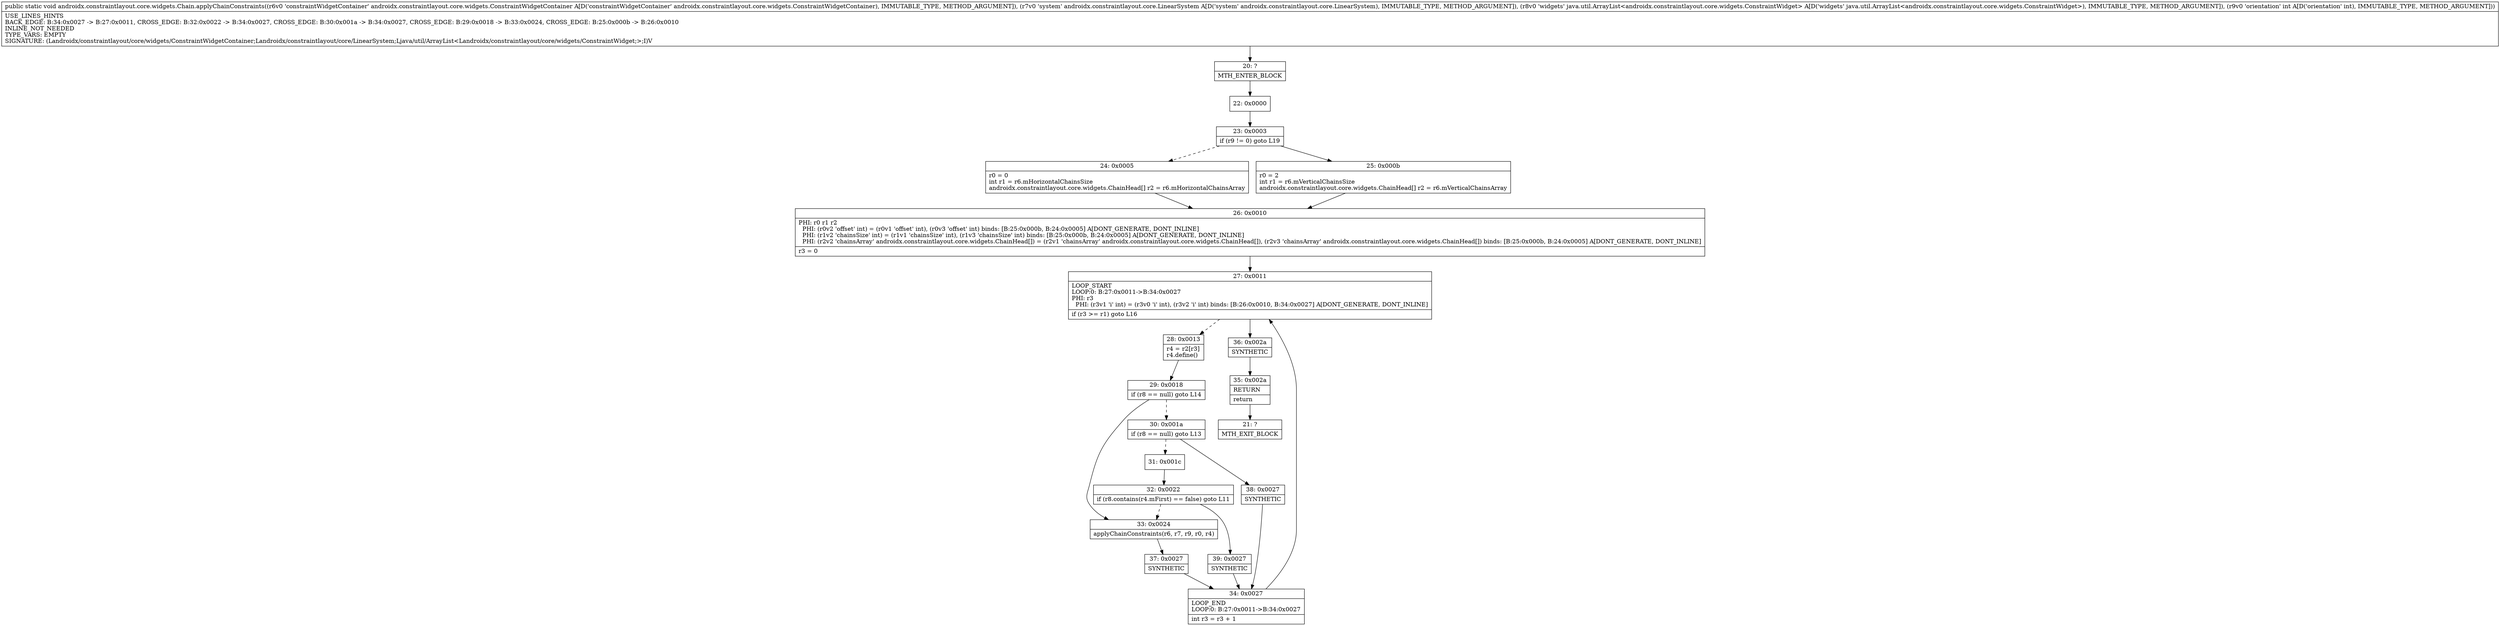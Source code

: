 digraph "CFG forandroidx.constraintlayout.core.widgets.Chain.applyChainConstraints(Landroidx\/constraintlayout\/core\/widgets\/ConstraintWidgetContainer;Landroidx\/constraintlayout\/core\/LinearSystem;Ljava\/util\/ArrayList;I)V" {
Node_20 [shape=record,label="{20\:\ ?|MTH_ENTER_BLOCK\l}"];
Node_22 [shape=record,label="{22\:\ 0x0000}"];
Node_23 [shape=record,label="{23\:\ 0x0003|if (r9 != 0) goto L19\l}"];
Node_24 [shape=record,label="{24\:\ 0x0005|r0 = 0\lint r1 = r6.mHorizontalChainsSize\landroidx.constraintlayout.core.widgets.ChainHead[] r2 = r6.mHorizontalChainsArray\l}"];
Node_26 [shape=record,label="{26\:\ 0x0010|PHI: r0 r1 r2 \l  PHI: (r0v2 'offset' int) = (r0v1 'offset' int), (r0v3 'offset' int) binds: [B:25:0x000b, B:24:0x0005] A[DONT_GENERATE, DONT_INLINE]\l  PHI: (r1v2 'chainsSize' int) = (r1v1 'chainsSize' int), (r1v3 'chainsSize' int) binds: [B:25:0x000b, B:24:0x0005] A[DONT_GENERATE, DONT_INLINE]\l  PHI: (r2v2 'chainsArray' androidx.constraintlayout.core.widgets.ChainHead[]) = (r2v1 'chainsArray' androidx.constraintlayout.core.widgets.ChainHead[]), (r2v3 'chainsArray' androidx.constraintlayout.core.widgets.ChainHead[]) binds: [B:25:0x000b, B:24:0x0005] A[DONT_GENERATE, DONT_INLINE]\l|r3 = 0\l}"];
Node_27 [shape=record,label="{27\:\ 0x0011|LOOP_START\lLOOP:0: B:27:0x0011\-\>B:34:0x0027\lPHI: r3 \l  PHI: (r3v1 'i' int) = (r3v0 'i' int), (r3v2 'i' int) binds: [B:26:0x0010, B:34:0x0027] A[DONT_GENERATE, DONT_INLINE]\l|if (r3 \>= r1) goto L16\l}"];
Node_28 [shape=record,label="{28\:\ 0x0013|r4 = r2[r3]\lr4.define()\l}"];
Node_29 [shape=record,label="{29\:\ 0x0018|if (r8 == null) goto L14\l}"];
Node_30 [shape=record,label="{30\:\ 0x001a|if (r8 == null) goto L13\l}"];
Node_31 [shape=record,label="{31\:\ 0x001c}"];
Node_32 [shape=record,label="{32\:\ 0x0022|if (r8.contains(r4.mFirst) == false) goto L11\l}"];
Node_39 [shape=record,label="{39\:\ 0x0027|SYNTHETIC\l}"];
Node_34 [shape=record,label="{34\:\ 0x0027|LOOP_END\lLOOP:0: B:27:0x0011\-\>B:34:0x0027\l|int r3 = r3 + 1\l}"];
Node_38 [shape=record,label="{38\:\ 0x0027|SYNTHETIC\l}"];
Node_33 [shape=record,label="{33\:\ 0x0024|applyChainConstraints(r6, r7, r9, r0, r4)\l}"];
Node_37 [shape=record,label="{37\:\ 0x0027|SYNTHETIC\l}"];
Node_36 [shape=record,label="{36\:\ 0x002a|SYNTHETIC\l}"];
Node_35 [shape=record,label="{35\:\ 0x002a|RETURN\l|return\l}"];
Node_21 [shape=record,label="{21\:\ ?|MTH_EXIT_BLOCK\l}"];
Node_25 [shape=record,label="{25\:\ 0x000b|r0 = 2\lint r1 = r6.mVerticalChainsSize\landroidx.constraintlayout.core.widgets.ChainHead[] r2 = r6.mVerticalChainsArray\l}"];
MethodNode[shape=record,label="{public static void androidx.constraintlayout.core.widgets.Chain.applyChainConstraints((r6v0 'constraintWidgetContainer' androidx.constraintlayout.core.widgets.ConstraintWidgetContainer A[D('constraintWidgetContainer' androidx.constraintlayout.core.widgets.ConstraintWidgetContainer), IMMUTABLE_TYPE, METHOD_ARGUMENT]), (r7v0 'system' androidx.constraintlayout.core.LinearSystem A[D('system' androidx.constraintlayout.core.LinearSystem), IMMUTABLE_TYPE, METHOD_ARGUMENT]), (r8v0 'widgets' java.util.ArrayList\<androidx.constraintlayout.core.widgets.ConstraintWidget\> A[D('widgets' java.util.ArrayList\<androidx.constraintlayout.core.widgets.ConstraintWidget\>), IMMUTABLE_TYPE, METHOD_ARGUMENT]), (r9v0 'orientation' int A[D('orientation' int), IMMUTABLE_TYPE, METHOD_ARGUMENT]))  | USE_LINES_HINTS\lBACK_EDGE: B:34:0x0027 \-\> B:27:0x0011, CROSS_EDGE: B:32:0x0022 \-\> B:34:0x0027, CROSS_EDGE: B:30:0x001a \-\> B:34:0x0027, CROSS_EDGE: B:29:0x0018 \-\> B:33:0x0024, CROSS_EDGE: B:25:0x000b \-\> B:26:0x0010\lINLINE_NOT_NEEDED\lTYPE_VARS: EMPTY\lSIGNATURE: (Landroidx\/constraintlayout\/core\/widgets\/ConstraintWidgetContainer;Landroidx\/constraintlayout\/core\/LinearSystem;Ljava\/util\/ArrayList\<Landroidx\/constraintlayout\/core\/widgets\/ConstraintWidget;\>;I)V\l}"];
MethodNode -> Node_20;Node_20 -> Node_22;
Node_22 -> Node_23;
Node_23 -> Node_24[style=dashed];
Node_23 -> Node_25;
Node_24 -> Node_26;
Node_26 -> Node_27;
Node_27 -> Node_28[style=dashed];
Node_27 -> Node_36;
Node_28 -> Node_29;
Node_29 -> Node_30[style=dashed];
Node_29 -> Node_33;
Node_30 -> Node_31[style=dashed];
Node_30 -> Node_38;
Node_31 -> Node_32;
Node_32 -> Node_33[style=dashed];
Node_32 -> Node_39;
Node_39 -> Node_34;
Node_34 -> Node_27;
Node_38 -> Node_34;
Node_33 -> Node_37;
Node_37 -> Node_34;
Node_36 -> Node_35;
Node_35 -> Node_21;
Node_25 -> Node_26;
}

